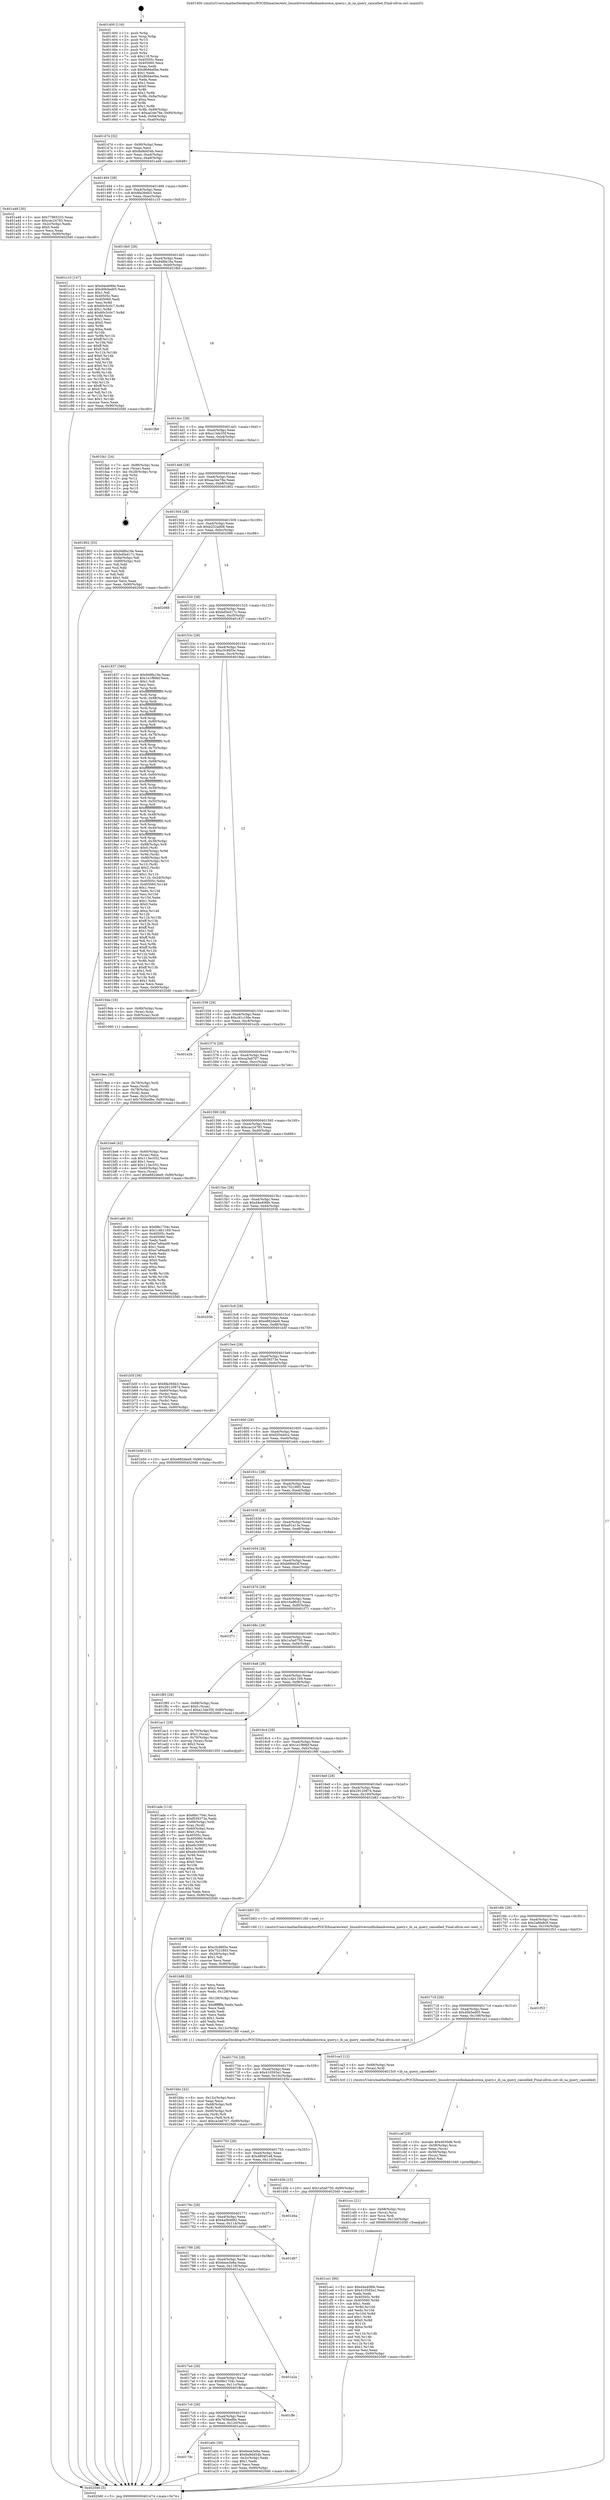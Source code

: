 digraph "0x401400" {
  label = "0x401400 (/mnt/c/Users/mathe/Desktop/tcc/POCII/binaries/extr_linuxdriversinfinibandcoresa_query.c_ib_sa_query_cancelled_Final-ollvm.out::main(0))"
  labelloc = "t"
  node[shape=record]

  Entry [label="",width=0.3,height=0.3,shape=circle,fillcolor=black,style=filled]
  "0x401474" [label="{
     0x401474 [32]\l
     | [instrs]\l
     &nbsp;&nbsp;0x401474 \<+6\>: mov -0x90(%rbp),%eax\l
     &nbsp;&nbsp;0x40147a \<+2\>: mov %eax,%ecx\l
     &nbsp;&nbsp;0x40147c \<+6\>: sub $0x8a9d454b,%ecx\l
     &nbsp;&nbsp;0x401482 \<+6\>: mov %eax,-0xa4(%rbp)\l
     &nbsp;&nbsp;0x401488 \<+6\>: mov %ecx,-0xa8(%rbp)\l
     &nbsp;&nbsp;0x40148e \<+6\>: je 0000000000401a48 \<main+0x648\>\l
  }"]
  "0x401a48" [label="{
     0x401a48 [30]\l
     | [instrs]\l
     &nbsp;&nbsp;0x401a48 \<+5\>: mov $0x77965333,%eax\l
     &nbsp;&nbsp;0x401a4d \<+5\>: mov $0xcac24783,%ecx\l
     &nbsp;&nbsp;0x401a52 \<+3\>: mov -0x2c(%rbp),%edx\l
     &nbsp;&nbsp;0x401a55 \<+3\>: cmp $0x0,%edx\l
     &nbsp;&nbsp;0x401a58 \<+3\>: cmove %ecx,%eax\l
     &nbsp;&nbsp;0x401a5b \<+6\>: mov %eax,-0x90(%rbp)\l
     &nbsp;&nbsp;0x401a61 \<+5\>: jmp 00000000004020d0 \<main+0xcd0\>\l
  }"]
  "0x401494" [label="{
     0x401494 [28]\l
     | [instrs]\l
     &nbsp;&nbsp;0x401494 \<+5\>: jmp 0000000000401499 \<main+0x99\>\l
     &nbsp;&nbsp;0x401499 \<+6\>: mov -0xa4(%rbp),%eax\l
     &nbsp;&nbsp;0x40149f \<+5\>: sub $0x8fa394b3,%eax\l
     &nbsp;&nbsp;0x4014a4 \<+6\>: mov %eax,-0xac(%rbp)\l
     &nbsp;&nbsp;0x4014aa \<+6\>: je 0000000000401c10 \<main+0x810\>\l
  }"]
  Exit [label="",width=0.3,height=0.3,shape=circle,fillcolor=black,style=filled,peripheries=2]
  "0x401c10" [label="{
     0x401c10 [147]\l
     | [instrs]\l
     &nbsp;&nbsp;0x401c10 \<+5\>: mov $0xd4e406fe,%eax\l
     &nbsp;&nbsp;0x401c15 \<+5\>: mov $0x40b5ed05,%ecx\l
     &nbsp;&nbsp;0x401c1a \<+2\>: mov $0x1,%dl\l
     &nbsp;&nbsp;0x401c1c \<+7\>: mov 0x40505c,%esi\l
     &nbsp;&nbsp;0x401c23 \<+7\>: mov 0x405060,%edi\l
     &nbsp;&nbsp;0x401c2a \<+3\>: mov %esi,%r8d\l
     &nbsp;&nbsp;0x401c2d \<+7\>: sub $0x60c5c0c7,%r8d\l
     &nbsp;&nbsp;0x401c34 \<+4\>: sub $0x1,%r8d\l
     &nbsp;&nbsp;0x401c38 \<+7\>: add $0x60c5c0c7,%r8d\l
     &nbsp;&nbsp;0x401c3f \<+4\>: imul %r8d,%esi\l
     &nbsp;&nbsp;0x401c43 \<+3\>: and $0x1,%esi\l
     &nbsp;&nbsp;0x401c46 \<+3\>: cmp $0x0,%esi\l
     &nbsp;&nbsp;0x401c49 \<+4\>: sete %r9b\l
     &nbsp;&nbsp;0x401c4d \<+3\>: cmp $0xa,%edi\l
     &nbsp;&nbsp;0x401c50 \<+4\>: setl %r10b\l
     &nbsp;&nbsp;0x401c54 \<+3\>: mov %r9b,%r11b\l
     &nbsp;&nbsp;0x401c57 \<+4\>: xor $0xff,%r11b\l
     &nbsp;&nbsp;0x401c5b \<+3\>: mov %r10b,%bl\l
     &nbsp;&nbsp;0x401c5e \<+3\>: xor $0xff,%bl\l
     &nbsp;&nbsp;0x401c61 \<+3\>: xor $0x0,%dl\l
     &nbsp;&nbsp;0x401c64 \<+3\>: mov %r11b,%r14b\l
     &nbsp;&nbsp;0x401c67 \<+4\>: and $0x0,%r14b\l
     &nbsp;&nbsp;0x401c6b \<+3\>: and %dl,%r9b\l
     &nbsp;&nbsp;0x401c6e \<+3\>: mov %bl,%r15b\l
     &nbsp;&nbsp;0x401c71 \<+4\>: and $0x0,%r15b\l
     &nbsp;&nbsp;0x401c75 \<+3\>: and %dl,%r10b\l
     &nbsp;&nbsp;0x401c78 \<+3\>: or %r9b,%r14b\l
     &nbsp;&nbsp;0x401c7b \<+3\>: or %r10b,%r15b\l
     &nbsp;&nbsp;0x401c7e \<+3\>: xor %r15b,%r14b\l
     &nbsp;&nbsp;0x401c81 \<+3\>: or %bl,%r11b\l
     &nbsp;&nbsp;0x401c84 \<+4\>: xor $0xff,%r11b\l
     &nbsp;&nbsp;0x401c88 \<+3\>: or $0x0,%dl\l
     &nbsp;&nbsp;0x401c8b \<+3\>: and %dl,%r11b\l
     &nbsp;&nbsp;0x401c8e \<+3\>: or %r11b,%r14b\l
     &nbsp;&nbsp;0x401c91 \<+4\>: test $0x1,%r14b\l
     &nbsp;&nbsp;0x401c95 \<+3\>: cmovne %ecx,%eax\l
     &nbsp;&nbsp;0x401c98 \<+6\>: mov %eax,-0x90(%rbp)\l
     &nbsp;&nbsp;0x401c9e \<+5\>: jmp 00000000004020d0 \<main+0xcd0\>\l
  }"]
  "0x4014b0" [label="{
     0x4014b0 [28]\l
     | [instrs]\l
     &nbsp;&nbsp;0x4014b0 \<+5\>: jmp 00000000004014b5 \<main+0xb5\>\l
     &nbsp;&nbsp;0x4014b5 \<+6\>: mov -0xa4(%rbp),%eax\l
     &nbsp;&nbsp;0x4014bb \<+5\>: sub $0x948fa19a,%eax\l
     &nbsp;&nbsp;0x4014c0 \<+6\>: mov %eax,-0xb0(%rbp)\l
     &nbsp;&nbsp;0x4014c6 \<+6\>: je 0000000000401fb9 \<main+0xbb9\>\l
  }"]
  "0x401ce1" [label="{
     0x401ce1 [90]\l
     | [instrs]\l
     &nbsp;&nbsp;0x401ce1 \<+5\>: mov $0xd4e406fe,%eax\l
     &nbsp;&nbsp;0x401ce6 \<+5\>: mov $0x410593a1,%esi\l
     &nbsp;&nbsp;0x401ceb \<+2\>: xor %edx,%edx\l
     &nbsp;&nbsp;0x401ced \<+8\>: mov 0x40505c,%r8d\l
     &nbsp;&nbsp;0x401cf5 \<+8\>: mov 0x405060,%r9d\l
     &nbsp;&nbsp;0x401cfd \<+3\>: sub $0x1,%edx\l
     &nbsp;&nbsp;0x401d00 \<+3\>: mov %r8d,%r10d\l
     &nbsp;&nbsp;0x401d03 \<+3\>: add %edx,%r10d\l
     &nbsp;&nbsp;0x401d06 \<+4\>: imul %r10d,%r8d\l
     &nbsp;&nbsp;0x401d0a \<+4\>: and $0x1,%r8d\l
     &nbsp;&nbsp;0x401d0e \<+4\>: cmp $0x0,%r8d\l
     &nbsp;&nbsp;0x401d12 \<+4\>: sete %r11b\l
     &nbsp;&nbsp;0x401d16 \<+4\>: cmp $0xa,%r9d\l
     &nbsp;&nbsp;0x401d1a \<+3\>: setl %bl\l
     &nbsp;&nbsp;0x401d1d \<+3\>: mov %r11b,%r14b\l
     &nbsp;&nbsp;0x401d20 \<+3\>: and %bl,%r14b\l
     &nbsp;&nbsp;0x401d23 \<+3\>: xor %bl,%r11b\l
     &nbsp;&nbsp;0x401d26 \<+3\>: or %r11b,%r14b\l
     &nbsp;&nbsp;0x401d29 \<+4\>: test $0x1,%r14b\l
     &nbsp;&nbsp;0x401d2d \<+3\>: cmovne %esi,%eax\l
     &nbsp;&nbsp;0x401d30 \<+6\>: mov %eax,-0x90(%rbp)\l
     &nbsp;&nbsp;0x401d36 \<+5\>: jmp 00000000004020d0 \<main+0xcd0\>\l
  }"]
  "0x401fb9" [label="{
     0x401fb9\l
  }", style=dashed]
  "0x4014cc" [label="{
     0x4014cc [28]\l
     | [instrs]\l
     &nbsp;&nbsp;0x4014cc \<+5\>: jmp 00000000004014d1 \<main+0xd1\>\l
     &nbsp;&nbsp;0x4014d1 \<+6\>: mov -0xa4(%rbp),%eax\l
     &nbsp;&nbsp;0x4014d7 \<+5\>: sub $0xa13de35f,%eax\l
     &nbsp;&nbsp;0x4014dc \<+6\>: mov %eax,-0xb4(%rbp)\l
     &nbsp;&nbsp;0x4014e2 \<+6\>: je 0000000000401fa1 \<main+0xba1\>\l
  }"]
  "0x401ccc" [label="{
     0x401ccc [21]\l
     | [instrs]\l
     &nbsp;&nbsp;0x401ccc \<+4\>: mov -0x68(%rbp),%rcx\l
     &nbsp;&nbsp;0x401cd0 \<+3\>: mov (%rcx),%rcx\l
     &nbsp;&nbsp;0x401cd3 \<+3\>: mov %rcx,%rdi\l
     &nbsp;&nbsp;0x401cd6 \<+6\>: mov %eax,-0x130(%rbp)\l
     &nbsp;&nbsp;0x401cdc \<+5\>: call 0000000000401030 \<free@plt\>\l
     | [calls]\l
     &nbsp;&nbsp;0x401030 \{1\} (unknown)\l
  }"]
  "0x401fa1" [label="{
     0x401fa1 [24]\l
     | [instrs]\l
     &nbsp;&nbsp;0x401fa1 \<+7\>: mov -0x88(%rbp),%rax\l
     &nbsp;&nbsp;0x401fa8 \<+2\>: mov (%rax),%eax\l
     &nbsp;&nbsp;0x401faa \<+4\>: lea -0x28(%rbp),%rsp\l
     &nbsp;&nbsp;0x401fae \<+1\>: pop %rbx\l
     &nbsp;&nbsp;0x401faf \<+2\>: pop %r12\l
     &nbsp;&nbsp;0x401fb1 \<+2\>: pop %r13\l
     &nbsp;&nbsp;0x401fb3 \<+2\>: pop %r14\l
     &nbsp;&nbsp;0x401fb5 \<+2\>: pop %r15\l
     &nbsp;&nbsp;0x401fb7 \<+1\>: pop %rbp\l
     &nbsp;&nbsp;0x401fb8 \<+1\>: ret\l
  }"]
  "0x4014e8" [label="{
     0x4014e8 [28]\l
     | [instrs]\l
     &nbsp;&nbsp;0x4014e8 \<+5\>: jmp 00000000004014ed \<main+0xed\>\l
     &nbsp;&nbsp;0x4014ed \<+6\>: mov -0xa4(%rbp),%eax\l
     &nbsp;&nbsp;0x4014f3 \<+5\>: sub $0xaa34e78e,%eax\l
     &nbsp;&nbsp;0x4014f8 \<+6\>: mov %eax,-0xb8(%rbp)\l
     &nbsp;&nbsp;0x4014fe \<+6\>: je 0000000000401802 \<main+0x402\>\l
  }"]
  "0x401caf" [label="{
     0x401caf [29]\l
     | [instrs]\l
     &nbsp;&nbsp;0x401caf \<+10\>: movabs $0x4030d6,%rdi\l
     &nbsp;&nbsp;0x401cb9 \<+4\>: mov -0x58(%rbp),%rcx\l
     &nbsp;&nbsp;0x401cbd \<+2\>: mov %eax,(%rcx)\l
     &nbsp;&nbsp;0x401cbf \<+4\>: mov -0x58(%rbp),%rcx\l
     &nbsp;&nbsp;0x401cc3 \<+2\>: mov (%rcx),%esi\l
     &nbsp;&nbsp;0x401cc5 \<+2\>: mov $0x0,%al\l
     &nbsp;&nbsp;0x401cc7 \<+5\>: call 0000000000401040 \<printf@plt\>\l
     | [calls]\l
     &nbsp;&nbsp;0x401040 \{1\} (unknown)\l
  }"]
  "0x401802" [label="{
     0x401802 [53]\l
     | [instrs]\l
     &nbsp;&nbsp;0x401802 \<+5\>: mov $0x948fa19a,%eax\l
     &nbsp;&nbsp;0x401807 \<+5\>: mov $0xbd5e417c,%ecx\l
     &nbsp;&nbsp;0x40180c \<+6\>: mov -0x8a(%rbp),%dl\l
     &nbsp;&nbsp;0x401812 \<+7\>: mov -0x89(%rbp),%sil\l
     &nbsp;&nbsp;0x401819 \<+3\>: mov %dl,%dil\l
     &nbsp;&nbsp;0x40181c \<+3\>: and %sil,%dil\l
     &nbsp;&nbsp;0x40181f \<+3\>: xor %sil,%dl\l
     &nbsp;&nbsp;0x401822 \<+3\>: or %dl,%dil\l
     &nbsp;&nbsp;0x401825 \<+4\>: test $0x1,%dil\l
     &nbsp;&nbsp;0x401829 \<+3\>: cmovne %ecx,%eax\l
     &nbsp;&nbsp;0x40182c \<+6\>: mov %eax,-0x90(%rbp)\l
     &nbsp;&nbsp;0x401832 \<+5\>: jmp 00000000004020d0 \<main+0xcd0\>\l
  }"]
  "0x401504" [label="{
     0x401504 [28]\l
     | [instrs]\l
     &nbsp;&nbsp;0x401504 \<+5\>: jmp 0000000000401509 \<main+0x109\>\l
     &nbsp;&nbsp;0x401509 \<+6\>: mov -0xa4(%rbp),%eax\l
     &nbsp;&nbsp;0x40150f \<+5\>: sub $0xb252ad08,%eax\l
     &nbsp;&nbsp;0x401514 \<+6\>: mov %eax,-0xbc(%rbp)\l
     &nbsp;&nbsp;0x40151a \<+6\>: je 0000000000402088 \<main+0xc88\>\l
  }"]
  "0x4020d0" [label="{
     0x4020d0 [5]\l
     | [instrs]\l
     &nbsp;&nbsp;0x4020d0 \<+5\>: jmp 0000000000401474 \<main+0x74\>\l
  }"]
  "0x401400" [label="{
     0x401400 [116]\l
     | [instrs]\l
     &nbsp;&nbsp;0x401400 \<+1\>: push %rbp\l
     &nbsp;&nbsp;0x401401 \<+3\>: mov %rsp,%rbp\l
     &nbsp;&nbsp;0x401404 \<+2\>: push %r15\l
     &nbsp;&nbsp;0x401406 \<+2\>: push %r14\l
     &nbsp;&nbsp;0x401408 \<+2\>: push %r13\l
     &nbsp;&nbsp;0x40140a \<+2\>: push %r12\l
     &nbsp;&nbsp;0x40140c \<+1\>: push %rbx\l
     &nbsp;&nbsp;0x40140d \<+7\>: sub $0x118,%rsp\l
     &nbsp;&nbsp;0x401414 \<+7\>: mov 0x40505c,%eax\l
     &nbsp;&nbsp;0x40141b \<+7\>: mov 0x405060,%ecx\l
     &nbsp;&nbsp;0x401422 \<+2\>: mov %eax,%edx\l
     &nbsp;&nbsp;0x401424 \<+6\>: sub $0x86d4e0be,%edx\l
     &nbsp;&nbsp;0x40142a \<+3\>: sub $0x1,%edx\l
     &nbsp;&nbsp;0x40142d \<+6\>: add $0x86d4e0be,%edx\l
     &nbsp;&nbsp;0x401433 \<+3\>: imul %edx,%eax\l
     &nbsp;&nbsp;0x401436 \<+3\>: and $0x1,%eax\l
     &nbsp;&nbsp;0x401439 \<+3\>: cmp $0x0,%eax\l
     &nbsp;&nbsp;0x40143c \<+4\>: sete %r8b\l
     &nbsp;&nbsp;0x401440 \<+4\>: and $0x1,%r8b\l
     &nbsp;&nbsp;0x401444 \<+7\>: mov %r8b,-0x8a(%rbp)\l
     &nbsp;&nbsp;0x40144b \<+3\>: cmp $0xa,%ecx\l
     &nbsp;&nbsp;0x40144e \<+4\>: setl %r8b\l
     &nbsp;&nbsp;0x401452 \<+4\>: and $0x1,%r8b\l
     &nbsp;&nbsp;0x401456 \<+7\>: mov %r8b,-0x89(%rbp)\l
     &nbsp;&nbsp;0x40145d \<+10\>: movl $0xaa34e78e,-0x90(%rbp)\l
     &nbsp;&nbsp;0x401467 \<+6\>: mov %edi,-0x94(%rbp)\l
     &nbsp;&nbsp;0x40146d \<+7\>: mov %rsi,-0xa0(%rbp)\l
  }"]
  "0x401bbc" [label="{
     0x401bbc [42]\l
     | [instrs]\l
     &nbsp;&nbsp;0x401bbc \<+6\>: mov -0x12c(%rbp),%ecx\l
     &nbsp;&nbsp;0x401bc2 \<+3\>: imul %eax,%ecx\l
     &nbsp;&nbsp;0x401bc5 \<+4\>: mov -0x68(%rbp),%r8\l
     &nbsp;&nbsp;0x401bc9 \<+3\>: mov (%r8),%r8\l
     &nbsp;&nbsp;0x401bcc \<+4\>: mov -0x60(%rbp),%r9\l
     &nbsp;&nbsp;0x401bd0 \<+3\>: movslq (%r9),%r9\l
     &nbsp;&nbsp;0x401bd3 \<+4\>: mov %ecx,(%r8,%r9,4)\l
     &nbsp;&nbsp;0x401bd7 \<+10\>: movl $0xca3a8707,-0x90(%rbp)\l
     &nbsp;&nbsp;0x401be1 \<+5\>: jmp 00000000004020d0 \<main+0xcd0\>\l
  }"]
  "0x402088" [label="{
     0x402088\l
  }", style=dashed]
  "0x401520" [label="{
     0x401520 [28]\l
     | [instrs]\l
     &nbsp;&nbsp;0x401520 \<+5\>: jmp 0000000000401525 \<main+0x125\>\l
     &nbsp;&nbsp;0x401525 \<+6\>: mov -0xa4(%rbp),%eax\l
     &nbsp;&nbsp;0x40152b \<+5\>: sub $0xbd5e417c,%eax\l
     &nbsp;&nbsp;0x401530 \<+6\>: mov %eax,-0xc0(%rbp)\l
     &nbsp;&nbsp;0x401536 \<+6\>: je 0000000000401837 \<main+0x437\>\l
  }"]
  "0x401b88" [label="{
     0x401b88 [52]\l
     | [instrs]\l
     &nbsp;&nbsp;0x401b88 \<+2\>: xor %ecx,%ecx\l
     &nbsp;&nbsp;0x401b8a \<+5\>: mov $0x2,%edx\l
     &nbsp;&nbsp;0x401b8f \<+6\>: mov %edx,-0x128(%rbp)\l
     &nbsp;&nbsp;0x401b95 \<+1\>: cltd\l
     &nbsp;&nbsp;0x401b96 \<+6\>: mov -0x128(%rbp),%esi\l
     &nbsp;&nbsp;0x401b9c \<+2\>: idiv %esi\l
     &nbsp;&nbsp;0x401b9e \<+6\>: imul $0xfffffffe,%edx,%edx\l
     &nbsp;&nbsp;0x401ba4 \<+2\>: mov %ecx,%edi\l
     &nbsp;&nbsp;0x401ba6 \<+2\>: sub %edx,%edi\l
     &nbsp;&nbsp;0x401ba8 \<+2\>: mov %ecx,%edx\l
     &nbsp;&nbsp;0x401baa \<+3\>: sub $0x1,%edx\l
     &nbsp;&nbsp;0x401bad \<+2\>: add %edx,%edi\l
     &nbsp;&nbsp;0x401baf \<+2\>: sub %edi,%ecx\l
     &nbsp;&nbsp;0x401bb1 \<+6\>: mov %ecx,-0x12c(%rbp)\l
     &nbsp;&nbsp;0x401bb7 \<+5\>: call 0000000000401160 \<next_i\>\l
     | [calls]\l
     &nbsp;&nbsp;0x401160 \{1\} (/mnt/c/Users/mathe/Desktop/tcc/POCII/binaries/extr_linuxdriversinfinibandcoresa_query.c_ib_sa_query_cancelled_Final-ollvm.out::next_i)\l
  }"]
  "0x401837" [label="{
     0x401837 [360]\l
     | [instrs]\l
     &nbsp;&nbsp;0x401837 \<+5\>: mov $0x948fa19a,%eax\l
     &nbsp;&nbsp;0x40183c \<+5\>: mov $0x1e1f89bf,%ecx\l
     &nbsp;&nbsp;0x401841 \<+2\>: mov $0x1,%dl\l
     &nbsp;&nbsp;0x401843 \<+2\>: xor %esi,%esi\l
     &nbsp;&nbsp;0x401845 \<+3\>: mov %rsp,%rdi\l
     &nbsp;&nbsp;0x401848 \<+4\>: add $0xfffffffffffffff0,%rdi\l
     &nbsp;&nbsp;0x40184c \<+3\>: mov %rdi,%rsp\l
     &nbsp;&nbsp;0x40184f \<+7\>: mov %rdi,-0x88(%rbp)\l
     &nbsp;&nbsp;0x401856 \<+3\>: mov %rsp,%rdi\l
     &nbsp;&nbsp;0x401859 \<+4\>: add $0xfffffffffffffff0,%rdi\l
     &nbsp;&nbsp;0x40185d \<+3\>: mov %rdi,%rsp\l
     &nbsp;&nbsp;0x401860 \<+3\>: mov %rsp,%r8\l
     &nbsp;&nbsp;0x401863 \<+4\>: add $0xfffffffffffffff0,%r8\l
     &nbsp;&nbsp;0x401867 \<+3\>: mov %r8,%rsp\l
     &nbsp;&nbsp;0x40186a \<+4\>: mov %r8,-0x80(%rbp)\l
     &nbsp;&nbsp;0x40186e \<+3\>: mov %rsp,%r8\l
     &nbsp;&nbsp;0x401871 \<+4\>: add $0xfffffffffffffff0,%r8\l
     &nbsp;&nbsp;0x401875 \<+3\>: mov %r8,%rsp\l
     &nbsp;&nbsp;0x401878 \<+4\>: mov %r8,-0x78(%rbp)\l
     &nbsp;&nbsp;0x40187c \<+3\>: mov %rsp,%r8\l
     &nbsp;&nbsp;0x40187f \<+4\>: add $0xfffffffffffffff0,%r8\l
     &nbsp;&nbsp;0x401883 \<+3\>: mov %r8,%rsp\l
     &nbsp;&nbsp;0x401886 \<+4\>: mov %r8,-0x70(%rbp)\l
     &nbsp;&nbsp;0x40188a \<+3\>: mov %rsp,%r8\l
     &nbsp;&nbsp;0x40188d \<+4\>: add $0xfffffffffffffff0,%r8\l
     &nbsp;&nbsp;0x401891 \<+3\>: mov %r8,%rsp\l
     &nbsp;&nbsp;0x401894 \<+4\>: mov %r8,-0x68(%rbp)\l
     &nbsp;&nbsp;0x401898 \<+3\>: mov %rsp,%r8\l
     &nbsp;&nbsp;0x40189b \<+4\>: add $0xfffffffffffffff0,%r8\l
     &nbsp;&nbsp;0x40189f \<+3\>: mov %r8,%rsp\l
     &nbsp;&nbsp;0x4018a2 \<+4\>: mov %r8,-0x60(%rbp)\l
     &nbsp;&nbsp;0x4018a6 \<+3\>: mov %rsp,%r8\l
     &nbsp;&nbsp;0x4018a9 \<+4\>: add $0xfffffffffffffff0,%r8\l
     &nbsp;&nbsp;0x4018ad \<+3\>: mov %r8,%rsp\l
     &nbsp;&nbsp;0x4018b0 \<+4\>: mov %r8,-0x58(%rbp)\l
     &nbsp;&nbsp;0x4018b4 \<+3\>: mov %rsp,%r8\l
     &nbsp;&nbsp;0x4018b7 \<+4\>: add $0xfffffffffffffff0,%r8\l
     &nbsp;&nbsp;0x4018bb \<+3\>: mov %r8,%rsp\l
     &nbsp;&nbsp;0x4018be \<+4\>: mov %r8,-0x50(%rbp)\l
     &nbsp;&nbsp;0x4018c2 \<+3\>: mov %rsp,%r8\l
     &nbsp;&nbsp;0x4018c5 \<+4\>: add $0xfffffffffffffff0,%r8\l
     &nbsp;&nbsp;0x4018c9 \<+3\>: mov %r8,%rsp\l
     &nbsp;&nbsp;0x4018cc \<+4\>: mov %r8,-0x48(%rbp)\l
     &nbsp;&nbsp;0x4018d0 \<+3\>: mov %rsp,%r8\l
     &nbsp;&nbsp;0x4018d3 \<+4\>: add $0xfffffffffffffff0,%r8\l
     &nbsp;&nbsp;0x4018d7 \<+3\>: mov %r8,%rsp\l
     &nbsp;&nbsp;0x4018da \<+4\>: mov %r8,-0x40(%rbp)\l
     &nbsp;&nbsp;0x4018de \<+3\>: mov %rsp,%r8\l
     &nbsp;&nbsp;0x4018e1 \<+4\>: add $0xfffffffffffffff0,%r8\l
     &nbsp;&nbsp;0x4018e5 \<+3\>: mov %r8,%rsp\l
     &nbsp;&nbsp;0x4018e8 \<+4\>: mov %r8,-0x38(%rbp)\l
     &nbsp;&nbsp;0x4018ec \<+7\>: mov -0x88(%rbp),%r8\l
     &nbsp;&nbsp;0x4018f3 \<+7\>: movl $0x0,(%r8)\l
     &nbsp;&nbsp;0x4018fa \<+7\>: mov -0x94(%rbp),%r9d\l
     &nbsp;&nbsp;0x401901 \<+3\>: mov %r9d,(%rdi)\l
     &nbsp;&nbsp;0x401904 \<+4\>: mov -0x80(%rbp),%r8\l
     &nbsp;&nbsp;0x401908 \<+7\>: mov -0xa0(%rbp),%r10\l
     &nbsp;&nbsp;0x40190f \<+3\>: mov %r10,(%r8)\l
     &nbsp;&nbsp;0x401912 \<+3\>: cmpl $0x2,(%rdi)\l
     &nbsp;&nbsp;0x401915 \<+4\>: setne %r11b\l
     &nbsp;&nbsp;0x401919 \<+4\>: and $0x1,%r11b\l
     &nbsp;&nbsp;0x40191d \<+4\>: mov %r11b,-0x2d(%rbp)\l
     &nbsp;&nbsp;0x401921 \<+7\>: mov 0x40505c,%ebx\l
     &nbsp;&nbsp;0x401928 \<+8\>: mov 0x405060,%r14d\l
     &nbsp;&nbsp;0x401930 \<+3\>: sub $0x1,%esi\l
     &nbsp;&nbsp;0x401933 \<+3\>: mov %ebx,%r15d\l
     &nbsp;&nbsp;0x401936 \<+3\>: add %esi,%r15d\l
     &nbsp;&nbsp;0x401939 \<+4\>: imul %r15d,%ebx\l
     &nbsp;&nbsp;0x40193d \<+3\>: and $0x1,%ebx\l
     &nbsp;&nbsp;0x401940 \<+3\>: cmp $0x0,%ebx\l
     &nbsp;&nbsp;0x401943 \<+4\>: sete %r11b\l
     &nbsp;&nbsp;0x401947 \<+4\>: cmp $0xa,%r14d\l
     &nbsp;&nbsp;0x40194b \<+4\>: setl %r12b\l
     &nbsp;&nbsp;0x40194f \<+3\>: mov %r11b,%r13b\l
     &nbsp;&nbsp;0x401952 \<+4\>: xor $0xff,%r13b\l
     &nbsp;&nbsp;0x401956 \<+3\>: mov %r12b,%sil\l
     &nbsp;&nbsp;0x401959 \<+4\>: xor $0xff,%sil\l
     &nbsp;&nbsp;0x40195d \<+3\>: xor $0x1,%dl\l
     &nbsp;&nbsp;0x401960 \<+3\>: mov %r13b,%dil\l
     &nbsp;&nbsp;0x401963 \<+4\>: and $0xff,%dil\l
     &nbsp;&nbsp;0x401967 \<+3\>: and %dl,%r11b\l
     &nbsp;&nbsp;0x40196a \<+3\>: mov %sil,%r8b\l
     &nbsp;&nbsp;0x40196d \<+4\>: and $0xff,%r8b\l
     &nbsp;&nbsp;0x401971 \<+3\>: and %dl,%r12b\l
     &nbsp;&nbsp;0x401974 \<+3\>: or %r11b,%dil\l
     &nbsp;&nbsp;0x401977 \<+3\>: or %r12b,%r8b\l
     &nbsp;&nbsp;0x40197a \<+3\>: xor %r8b,%dil\l
     &nbsp;&nbsp;0x40197d \<+3\>: or %sil,%r13b\l
     &nbsp;&nbsp;0x401980 \<+4\>: xor $0xff,%r13b\l
     &nbsp;&nbsp;0x401984 \<+3\>: or $0x1,%dl\l
     &nbsp;&nbsp;0x401987 \<+3\>: and %dl,%r13b\l
     &nbsp;&nbsp;0x40198a \<+3\>: or %r13b,%dil\l
     &nbsp;&nbsp;0x40198d \<+4\>: test $0x1,%dil\l
     &nbsp;&nbsp;0x401991 \<+3\>: cmovne %ecx,%eax\l
     &nbsp;&nbsp;0x401994 \<+6\>: mov %eax,-0x90(%rbp)\l
     &nbsp;&nbsp;0x40199a \<+5\>: jmp 00000000004020d0 \<main+0xcd0\>\l
  }"]
  "0x40153c" [label="{
     0x40153c [28]\l
     | [instrs]\l
     &nbsp;&nbsp;0x40153c \<+5\>: jmp 0000000000401541 \<main+0x141\>\l
     &nbsp;&nbsp;0x401541 \<+6\>: mov -0xa4(%rbp),%eax\l
     &nbsp;&nbsp;0x401547 \<+5\>: sub $0xc5c86f3e,%eax\l
     &nbsp;&nbsp;0x40154c \<+6\>: mov %eax,-0xc4(%rbp)\l
     &nbsp;&nbsp;0x401552 \<+6\>: je 00000000004019de \<main+0x5de\>\l
  }"]
  "0x401ade" [label="{
     0x401ade [114]\l
     | [instrs]\l
     &nbsp;&nbsp;0x401ade \<+5\>: mov $0x6fe1704c,%ecx\l
     &nbsp;&nbsp;0x401ae3 \<+5\>: mov $0xf039373e,%edx\l
     &nbsp;&nbsp;0x401ae8 \<+4\>: mov -0x68(%rbp),%rdi\l
     &nbsp;&nbsp;0x401aec \<+3\>: mov %rax,(%rdi)\l
     &nbsp;&nbsp;0x401aef \<+4\>: mov -0x60(%rbp),%rax\l
     &nbsp;&nbsp;0x401af3 \<+6\>: movl $0x0,(%rax)\l
     &nbsp;&nbsp;0x401af9 \<+7\>: mov 0x40505c,%esi\l
     &nbsp;&nbsp;0x401b00 \<+8\>: mov 0x405060,%r8d\l
     &nbsp;&nbsp;0x401b08 \<+3\>: mov %esi,%r9d\l
     &nbsp;&nbsp;0x401b0b \<+7\>: sub $0xe6c30083,%r9d\l
     &nbsp;&nbsp;0x401b12 \<+4\>: sub $0x1,%r9d\l
     &nbsp;&nbsp;0x401b16 \<+7\>: add $0xe6c30083,%r9d\l
     &nbsp;&nbsp;0x401b1d \<+4\>: imul %r9d,%esi\l
     &nbsp;&nbsp;0x401b21 \<+3\>: and $0x1,%esi\l
     &nbsp;&nbsp;0x401b24 \<+3\>: cmp $0x0,%esi\l
     &nbsp;&nbsp;0x401b27 \<+4\>: sete %r10b\l
     &nbsp;&nbsp;0x401b2b \<+4\>: cmp $0xa,%r8d\l
     &nbsp;&nbsp;0x401b2f \<+4\>: setl %r11b\l
     &nbsp;&nbsp;0x401b33 \<+3\>: mov %r10b,%bl\l
     &nbsp;&nbsp;0x401b36 \<+3\>: and %r11b,%bl\l
     &nbsp;&nbsp;0x401b39 \<+3\>: xor %r11b,%r10b\l
     &nbsp;&nbsp;0x401b3c \<+3\>: or %r10b,%bl\l
     &nbsp;&nbsp;0x401b3f \<+3\>: test $0x1,%bl\l
     &nbsp;&nbsp;0x401b42 \<+3\>: cmovne %edx,%ecx\l
     &nbsp;&nbsp;0x401b45 \<+6\>: mov %ecx,-0x90(%rbp)\l
     &nbsp;&nbsp;0x401b4b \<+5\>: jmp 00000000004020d0 \<main+0xcd0\>\l
  }"]
  "0x4017dc" [label="{
     0x4017dc\l
  }", style=dashed]
  "0x4019de" [label="{
     0x4019de [16]\l
     | [instrs]\l
     &nbsp;&nbsp;0x4019de \<+4\>: mov -0x80(%rbp),%rax\l
     &nbsp;&nbsp;0x4019e2 \<+3\>: mov (%rax),%rax\l
     &nbsp;&nbsp;0x4019e5 \<+4\>: mov 0x8(%rax),%rdi\l
     &nbsp;&nbsp;0x4019e9 \<+5\>: call 0000000000401060 \<atoi@plt\>\l
     | [calls]\l
     &nbsp;&nbsp;0x401060 \{1\} (unknown)\l
  }"]
  "0x401558" [label="{
     0x401558 [28]\l
     | [instrs]\l
     &nbsp;&nbsp;0x401558 \<+5\>: jmp 000000000040155d \<main+0x15d\>\l
     &nbsp;&nbsp;0x40155d \<+6\>: mov -0xa4(%rbp),%eax\l
     &nbsp;&nbsp;0x401563 \<+5\>: sub $0xc91c1fde,%eax\l
     &nbsp;&nbsp;0x401568 \<+6\>: mov %eax,-0xc8(%rbp)\l
     &nbsp;&nbsp;0x40156e \<+6\>: je 0000000000401e2b \<main+0xa2b\>\l
  }"]
  "0x401a0c" [label="{
     0x401a0c [30]\l
     | [instrs]\l
     &nbsp;&nbsp;0x401a0c \<+5\>: mov $0x6eee3e6a,%eax\l
     &nbsp;&nbsp;0x401a11 \<+5\>: mov $0x8a9d454b,%ecx\l
     &nbsp;&nbsp;0x401a16 \<+3\>: mov -0x2c(%rbp),%edx\l
     &nbsp;&nbsp;0x401a19 \<+3\>: cmp $0x1,%edx\l
     &nbsp;&nbsp;0x401a1c \<+3\>: cmovl %ecx,%eax\l
     &nbsp;&nbsp;0x401a1f \<+6\>: mov %eax,-0x90(%rbp)\l
     &nbsp;&nbsp;0x401a25 \<+5\>: jmp 00000000004020d0 \<main+0xcd0\>\l
  }"]
  "0x401e2b" [label="{
     0x401e2b\l
  }", style=dashed]
  "0x401574" [label="{
     0x401574 [28]\l
     | [instrs]\l
     &nbsp;&nbsp;0x401574 \<+5\>: jmp 0000000000401579 \<main+0x179\>\l
     &nbsp;&nbsp;0x401579 \<+6\>: mov -0xa4(%rbp),%eax\l
     &nbsp;&nbsp;0x40157f \<+5\>: sub $0xca3a8707,%eax\l
     &nbsp;&nbsp;0x401584 \<+6\>: mov %eax,-0xcc(%rbp)\l
     &nbsp;&nbsp;0x40158a \<+6\>: je 0000000000401be6 \<main+0x7e6\>\l
  }"]
  "0x4017c0" [label="{
     0x4017c0 [28]\l
     | [instrs]\l
     &nbsp;&nbsp;0x4017c0 \<+5\>: jmp 00000000004017c5 \<main+0x3c5\>\l
     &nbsp;&nbsp;0x4017c5 \<+6\>: mov -0xa4(%rbp),%eax\l
     &nbsp;&nbsp;0x4017cb \<+5\>: sub $0x7636ed6e,%eax\l
     &nbsp;&nbsp;0x4017d0 \<+6\>: mov %eax,-0x120(%rbp)\l
     &nbsp;&nbsp;0x4017d6 \<+6\>: je 0000000000401a0c \<main+0x60c\>\l
  }"]
  "0x401be6" [label="{
     0x401be6 [42]\l
     | [instrs]\l
     &nbsp;&nbsp;0x401be6 \<+4\>: mov -0x60(%rbp),%rax\l
     &nbsp;&nbsp;0x401bea \<+2\>: mov (%rax),%ecx\l
     &nbsp;&nbsp;0x401bec \<+6\>: sub $0x113ec552,%ecx\l
     &nbsp;&nbsp;0x401bf2 \<+3\>: add $0x1,%ecx\l
     &nbsp;&nbsp;0x401bf5 \<+6\>: add $0x113ec552,%ecx\l
     &nbsp;&nbsp;0x401bfb \<+4\>: mov -0x60(%rbp),%rax\l
     &nbsp;&nbsp;0x401bff \<+2\>: mov %ecx,(%rax)\l
     &nbsp;&nbsp;0x401c01 \<+10\>: movl $0xe882dee9,-0x90(%rbp)\l
     &nbsp;&nbsp;0x401c0b \<+5\>: jmp 00000000004020d0 \<main+0xcd0\>\l
  }"]
  "0x401590" [label="{
     0x401590 [28]\l
     | [instrs]\l
     &nbsp;&nbsp;0x401590 \<+5\>: jmp 0000000000401595 \<main+0x195\>\l
     &nbsp;&nbsp;0x401595 \<+6\>: mov -0xa4(%rbp),%eax\l
     &nbsp;&nbsp;0x40159b \<+5\>: sub $0xcac24783,%eax\l
     &nbsp;&nbsp;0x4015a0 \<+6\>: mov %eax,-0xd0(%rbp)\l
     &nbsp;&nbsp;0x4015a6 \<+6\>: je 0000000000401a66 \<main+0x666\>\l
  }"]
  "0x401ffe" [label="{
     0x401ffe\l
  }", style=dashed]
  "0x401a66" [label="{
     0x401a66 [91]\l
     | [instrs]\l
     &nbsp;&nbsp;0x401a66 \<+5\>: mov $0x6fe1704c,%eax\l
     &nbsp;&nbsp;0x401a6b \<+5\>: mov $0x1c4b1169,%ecx\l
     &nbsp;&nbsp;0x401a70 \<+7\>: mov 0x40505c,%edx\l
     &nbsp;&nbsp;0x401a77 \<+7\>: mov 0x405060,%esi\l
     &nbsp;&nbsp;0x401a7e \<+2\>: mov %edx,%edi\l
     &nbsp;&nbsp;0x401a80 \<+6\>: add $0xe7a84ad9,%edi\l
     &nbsp;&nbsp;0x401a86 \<+3\>: sub $0x1,%edi\l
     &nbsp;&nbsp;0x401a89 \<+6\>: sub $0xe7a84ad9,%edi\l
     &nbsp;&nbsp;0x401a8f \<+3\>: imul %edi,%edx\l
     &nbsp;&nbsp;0x401a92 \<+3\>: and $0x1,%edx\l
     &nbsp;&nbsp;0x401a95 \<+3\>: cmp $0x0,%edx\l
     &nbsp;&nbsp;0x401a98 \<+4\>: sete %r8b\l
     &nbsp;&nbsp;0x401a9c \<+3\>: cmp $0xa,%esi\l
     &nbsp;&nbsp;0x401a9f \<+4\>: setl %r9b\l
     &nbsp;&nbsp;0x401aa3 \<+3\>: mov %r8b,%r10b\l
     &nbsp;&nbsp;0x401aa6 \<+3\>: and %r9b,%r10b\l
     &nbsp;&nbsp;0x401aa9 \<+3\>: xor %r9b,%r8b\l
     &nbsp;&nbsp;0x401aac \<+3\>: or %r8b,%r10b\l
     &nbsp;&nbsp;0x401aaf \<+4\>: test $0x1,%r10b\l
     &nbsp;&nbsp;0x401ab3 \<+3\>: cmovne %ecx,%eax\l
     &nbsp;&nbsp;0x401ab6 \<+6\>: mov %eax,-0x90(%rbp)\l
     &nbsp;&nbsp;0x401abc \<+5\>: jmp 00000000004020d0 \<main+0xcd0\>\l
  }"]
  "0x4015ac" [label="{
     0x4015ac [28]\l
     | [instrs]\l
     &nbsp;&nbsp;0x4015ac \<+5\>: jmp 00000000004015b1 \<main+0x1b1\>\l
     &nbsp;&nbsp;0x4015b1 \<+6\>: mov -0xa4(%rbp),%eax\l
     &nbsp;&nbsp;0x4015b7 \<+5\>: sub $0xd4e406fe,%eax\l
     &nbsp;&nbsp;0x4015bc \<+6\>: mov %eax,-0xd4(%rbp)\l
     &nbsp;&nbsp;0x4015c2 \<+6\>: je 000000000040203b \<main+0xc3b\>\l
  }"]
  "0x4017a4" [label="{
     0x4017a4 [28]\l
     | [instrs]\l
     &nbsp;&nbsp;0x4017a4 \<+5\>: jmp 00000000004017a9 \<main+0x3a9\>\l
     &nbsp;&nbsp;0x4017a9 \<+6\>: mov -0xa4(%rbp),%eax\l
     &nbsp;&nbsp;0x4017af \<+5\>: sub $0x6fe1704c,%eax\l
     &nbsp;&nbsp;0x4017b4 \<+6\>: mov %eax,-0x11c(%rbp)\l
     &nbsp;&nbsp;0x4017ba \<+6\>: je 0000000000401ffe \<main+0xbfe\>\l
  }"]
  "0x40203b" [label="{
     0x40203b\l
  }", style=dashed]
  "0x4015c8" [label="{
     0x4015c8 [28]\l
     | [instrs]\l
     &nbsp;&nbsp;0x4015c8 \<+5\>: jmp 00000000004015cd \<main+0x1cd\>\l
     &nbsp;&nbsp;0x4015cd \<+6\>: mov -0xa4(%rbp),%eax\l
     &nbsp;&nbsp;0x4015d3 \<+5\>: sub $0xe882dee9,%eax\l
     &nbsp;&nbsp;0x4015d8 \<+6\>: mov %eax,-0xd8(%rbp)\l
     &nbsp;&nbsp;0x4015de \<+6\>: je 0000000000401b5f \<main+0x75f\>\l
  }"]
  "0x401a2a" [label="{
     0x401a2a\l
  }", style=dashed]
  "0x401b5f" [label="{
     0x401b5f [36]\l
     | [instrs]\l
     &nbsp;&nbsp;0x401b5f \<+5\>: mov $0x8fa394b3,%eax\l
     &nbsp;&nbsp;0x401b64 \<+5\>: mov $0x29120874,%ecx\l
     &nbsp;&nbsp;0x401b69 \<+4\>: mov -0x60(%rbp),%rdx\l
     &nbsp;&nbsp;0x401b6d \<+2\>: mov (%rdx),%esi\l
     &nbsp;&nbsp;0x401b6f \<+4\>: mov -0x70(%rbp),%rdx\l
     &nbsp;&nbsp;0x401b73 \<+2\>: cmp (%rdx),%esi\l
     &nbsp;&nbsp;0x401b75 \<+3\>: cmovl %ecx,%eax\l
     &nbsp;&nbsp;0x401b78 \<+6\>: mov %eax,-0x90(%rbp)\l
     &nbsp;&nbsp;0x401b7e \<+5\>: jmp 00000000004020d0 \<main+0xcd0\>\l
  }"]
  "0x4015e4" [label="{
     0x4015e4 [28]\l
     | [instrs]\l
     &nbsp;&nbsp;0x4015e4 \<+5\>: jmp 00000000004015e9 \<main+0x1e9\>\l
     &nbsp;&nbsp;0x4015e9 \<+6\>: mov -0xa4(%rbp),%eax\l
     &nbsp;&nbsp;0x4015ef \<+5\>: sub $0xf039373e,%eax\l
     &nbsp;&nbsp;0x4015f4 \<+6\>: mov %eax,-0xdc(%rbp)\l
     &nbsp;&nbsp;0x4015fa \<+6\>: je 0000000000401b50 \<main+0x750\>\l
  }"]
  "0x401788" [label="{
     0x401788 [28]\l
     | [instrs]\l
     &nbsp;&nbsp;0x401788 \<+5\>: jmp 000000000040178d \<main+0x38d\>\l
     &nbsp;&nbsp;0x40178d \<+6\>: mov -0xa4(%rbp),%eax\l
     &nbsp;&nbsp;0x401793 \<+5\>: sub $0x6eee3e6a,%eax\l
     &nbsp;&nbsp;0x401798 \<+6\>: mov %eax,-0x118(%rbp)\l
     &nbsp;&nbsp;0x40179e \<+6\>: je 0000000000401a2a \<main+0x62a\>\l
  }"]
  "0x401b50" [label="{
     0x401b50 [15]\l
     | [instrs]\l
     &nbsp;&nbsp;0x401b50 \<+10\>: movl $0xe882dee9,-0x90(%rbp)\l
     &nbsp;&nbsp;0x401b5a \<+5\>: jmp 00000000004020d0 \<main+0xcd0\>\l
  }"]
  "0x401600" [label="{
     0x401600 [28]\l
     | [instrs]\l
     &nbsp;&nbsp;0x401600 \<+5\>: jmp 0000000000401605 \<main+0x205\>\l
     &nbsp;&nbsp;0x401605 \<+6\>: mov -0xa4(%rbp),%eax\l
     &nbsp;&nbsp;0x40160b \<+5\>: sub $0xf20440c2,%eax\l
     &nbsp;&nbsp;0x401610 \<+6\>: mov %eax,-0xe0(%rbp)\l
     &nbsp;&nbsp;0x401616 \<+6\>: je 0000000000401eb4 \<main+0xab4\>\l
  }"]
  "0x401d87" [label="{
     0x401d87\l
  }", style=dashed]
  "0x401eb4" [label="{
     0x401eb4\l
  }", style=dashed]
  "0x40161c" [label="{
     0x40161c [28]\l
     | [instrs]\l
     &nbsp;&nbsp;0x40161c \<+5\>: jmp 0000000000401621 \<main+0x221\>\l
     &nbsp;&nbsp;0x401621 \<+6\>: mov -0xa4(%rbp),%eax\l
     &nbsp;&nbsp;0x401627 \<+5\>: sub $0x7521893,%eax\l
     &nbsp;&nbsp;0x40162c \<+6\>: mov %eax,-0xe4(%rbp)\l
     &nbsp;&nbsp;0x401632 \<+6\>: je 00000000004019bd \<main+0x5bd\>\l
  }"]
  "0x40176c" [label="{
     0x40176c [28]\l
     | [instrs]\l
     &nbsp;&nbsp;0x40176c \<+5\>: jmp 0000000000401771 \<main+0x371\>\l
     &nbsp;&nbsp;0x401771 \<+6\>: mov -0xa4(%rbp),%eax\l
     &nbsp;&nbsp;0x401777 \<+5\>: sub $0x4a0b4682,%eax\l
     &nbsp;&nbsp;0x40177c \<+6\>: mov %eax,-0x114(%rbp)\l
     &nbsp;&nbsp;0x401782 \<+6\>: je 0000000000401d87 \<main+0x987\>\l
  }"]
  "0x4019bd" [label="{
     0x4019bd\l
  }", style=dashed]
  "0x401638" [label="{
     0x401638 [28]\l
     | [instrs]\l
     &nbsp;&nbsp;0x401638 \<+5\>: jmp 000000000040163d \<main+0x23d\>\l
     &nbsp;&nbsp;0x40163d \<+6\>: mov -0xa4(%rbp),%eax\l
     &nbsp;&nbsp;0x401643 \<+5\>: sub $0xa91e13e,%eax\l
     &nbsp;&nbsp;0x401648 \<+6\>: mov %eax,-0xe8(%rbp)\l
     &nbsp;&nbsp;0x40164e \<+6\>: je 0000000000401dab \<main+0x9ab\>\l
  }"]
  "0x401d4a" [label="{
     0x401d4a\l
  }", style=dashed]
  "0x401dab" [label="{
     0x401dab\l
  }", style=dashed]
  "0x401654" [label="{
     0x401654 [28]\l
     | [instrs]\l
     &nbsp;&nbsp;0x401654 \<+5\>: jmp 0000000000401659 \<main+0x259\>\l
     &nbsp;&nbsp;0x401659 \<+6\>: mov -0xa4(%rbp),%eax\l
     &nbsp;&nbsp;0x40165f \<+5\>: sub $0xb69443f,%eax\l
     &nbsp;&nbsp;0x401664 \<+6\>: mov %eax,-0xec(%rbp)\l
     &nbsp;&nbsp;0x40166a \<+6\>: je 0000000000401e01 \<main+0xa01\>\l
  }"]
  "0x401750" [label="{
     0x401750 [28]\l
     | [instrs]\l
     &nbsp;&nbsp;0x401750 \<+5\>: jmp 0000000000401755 \<main+0x355\>\l
     &nbsp;&nbsp;0x401755 \<+6\>: mov -0xa4(%rbp),%eax\l
     &nbsp;&nbsp;0x40175b \<+5\>: sub $0x4804f1e8,%eax\l
     &nbsp;&nbsp;0x401760 \<+6\>: mov %eax,-0x110(%rbp)\l
     &nbsp;&nbsp;0x401766 \<+6\>: je 0000000000401d4a \<main+0x94a\>\l
  }"]
  "0x401e01" [label="{
     0x401e01\l
  }", style=dashed]
  "0x401670" [label="{
     0x401670 [28]\l
     | [instrs]\l
     &nbsp;&nbsp;0x401670 \<+5\>: jmp 0000000000401675 \<main+0x275\>\l
     &nbsp;&nbsp;0x401675 \<+6\>: mov -0xa4(%rbp),%eax\l
     &nbsp;&nbsp;0x40167b \<+5\>: sub $0x16a9fc02,%eax\l
     &nbsp;&nbsp;0x401680 \<+6\>: mov %eax,-0xf0(%rbp)\l
     &nbsp;&nbsp;0x401686 \<+6\>: je 0000000000401f71 \<main+0xb71\>\l
  }"]
  "0x401d3b" [label="{
     0x401d3b [15]\l
     | [instrs]\l
     &nbsp;&nbsp;0x401d3b \<+10\>: movl $0x1a5a0750,-0x90(%rbp)\l
     &nbsp;&nbsp;0x401d45 \<+5\>: jmp 00000000004020d0 \<main+0xcd0\>\l
  }"]
  "0x401f71" [label="{
     0x401f71\l
  }", style=dashed]
  "0x40168c" [label="{
     0x40168c [28]\l
     | [instrs]\l
     &nbsp;&nbsp;0x40168c \<+5\>: jmp 0000000000401691 \<main+0x291\>\l
     &nbsp;&nbsp;0x401691 \<+6\>: mov -0xa4(%rbp),%eax\l
     &nbsp;&nbsp;0x401697 \<+5\>: sub $0x1a5a0750,%eax\l
     &nbsp;&nbsp;0x40169c \<+6\>: mov %eax,-0xf4(%rbp)\l
     &nbsp;&nbsp;0x4016a2 \<+6\>: je 0000000000401f85 \<main+0xb85\>\l
  }"]
  "0x401734" [label="{
     0x401734 [28]\l
     | [instrs]\l
     &nbsp;&nbsp;0x401734 \<+5\>: jmp 0000000000401739 \<main+0x339\>\l
     &nbsp;&nbsp;0x401739 \<+6\>: mov -0xa4(%rbp),%eax\l
     &nbsp;&nbsp;0x40173f \<+5\>: sub $0x410593a1,%eax\l
     &nbsp;&nbsp;0x401744 \<+6\>: mov %eax,-0x10c(%rbp)\l
     &nbsp;&nbsp;0x40174a \<+6\>: je 0000000000401d3b \<main+0x93b\>\l
  }"]
  "0x401f85" [label="{
     0x401f85 [28]\l
     | [instrs]\l
     &nbsp;&nbsp;0x401f85 \<+7\>: mov -0x88(%rbp),%rax\l
     &nbsp;&nbsp;0x401f8c \<+6\>: movl $0x0,(%rax)\l
     &nbsp;&nbsp;0x401f92 \<+10\>: movl $0xa13de35f,-0x90(%rbp)\l
     &nbsp;&nbsp;0x401f9c \<+5\>: jmp 00000000004020d0 \<main+0xcd0\>\l
  }"]
  "0x4016a8" [label="{
     0x4016a8 [28]\l
     | [instrs]\l
     &nbsp;&nbsp;0x4016a8 \<+5\>: jmp 00000000004016ad \<main+0x2ad\>\l
     &nbsp;&nbsp;0x4016ad \<+6\>: mov -0xa4(%rbp),%eax\l
     &nbsp;&nbsp;0x4016b3 \<+5\>: sub $0x1c4b1169,%eax\l
     &nbsp;&nbsp;0x4016b8 \<+6\>: mov %eax,-0xf8(%rbp)\l
     &nbsp;&nbsp;0x4016be \<+6\>: je 0000000000401ac1 \<main+0x6c1\>\l
  }"]
  "0x401ca3" [label="{
     0x401ca3 [12]\l
     | [instrs]\l
     &nbsp;&nbsp;0x401ca3 \<+4\>: mov -0x68(%rbp),%rax\l
     &nbsp;&nbsp;0x401ca7 \<+3\>: mov (%rax),%rdi\l
     &nbsp;&nbsp;0x401caa \<+5\>: call 00000000004013c0 \<ib_sa_query_cancelled\>\l
     | [calls]\l
     &nbsp;&nbsp;0x4013c0 \{1\} (/mnt/c/Users/mathe/Desktop/tcc/POCII/binaries/extr_linuxdriversinfinibandcoresa_query.c_ib_sa_query_cancelled_Final-ollvm.out::ib_sa_query_cancelled)\l
  }"]
  "0x401ac1" [label="{
     0x401ac1 [29]\l
     | [instrs]\l
     &nbsp;&nbsp;0x401ac1 \<+4\>: mov -0x70(%rbp),%rax\l
     &nbsp;&nbsp;0x401ac5 \<+6\>: movl $0x1,(%rax)\l
     &nbsp;&nbsp;0x401acb \<+4\>: mov -0x70(%rbp),%rax\l
     &nbsp;&nbsp;0x401acf \<+3\>: movslq (%rax),%rax\l
     &nbsp;&nbsp;0x401ad2 \<+4\>: shl $0x2,%rax\l
     &nbsp;&nbsp;0x401ad6 \<+3\>: mov %rax,%rdi\l
     &nbsp;&nbsp;0x401ad9 \<+5\>: call 0000000000401050 \<malloc@plt\>\l
     | [calls]\l
     &nbsp;&nbsp;0x401050 \{1\} (unknown)\l
  }"]
  "0x4016c4" [label="{
     0x4016c4 [28]\l
     | [instrs]\l
     &nbsp;&nbsp;0x4016c4 \<+5\>: jmp 00000000004016c9 \<main+0x2c9\>\l
     &nbsp;&nbsp;0x4016c9 \<+6\>: mov -0xa4(%rbp),%eax\l
     &nbsp;&nbsp;0x4016cf \<+5\>: sub $0x1e1f89bf,%eax\l
     &nbsp;&nbsp;0x4016d4 \<+6\>: mov %eax,-0xfc(%rbp)\l
     &nbsp;&nbsp;0x4016da \<+6\>: je 000000000040199f \<main+0x59f\>\l
  }"]
  "0x401718" [label="{
     0x401718 [28]\l
     | [instrs]\l
     &nbsp;&nbsp;0x401718 \<+5\>: jmp 000000000040171d \<main+0x31d\>\l
     &nbsp;&nbsp;0x40171d \<+6\>: mov -0xa4(%rbp),%eax\l
     &nbsp;&nbsp;0x401723 \<+5\>: sub $0x40b5ed05,%eax\l
     &nbsp;&nbsp;0x401728 \<+6\>: mov %eax,-0x108(%rbp)\l
     &nbsp;&nbsp;0x40172e \<+6\>: je 0000000000401ca3 \<main+0x8a3\>\l
  }"]
  "0x40199f" [label="{
     0x40199f [30]\l
     | [instrs]\l
     &nbsp;&nbsp;0x40199f \<+5\>: mov $0xc5c86f3e,%eax\l
     &nbsp;&nbsp;0x4019a4 \<+5\>: mov $0x7521893,%ecx\l
     &nbsp;&nbsp;0x4019a9 \<+3\>: mov -0x2d(%rbp),%dl\l
     &nbsp;&nbsp;0x4019ac \<+3\>: test $0x1,%dl\l
     &nbsp;&nbsp;0x4019af \<+3\>: cmovne %ecx,%eax\l
     &nbsp;&nbsp;0x4019b2 \<+6\>: mov %eax,-0x90(%rbp)\l
     &nbsp;&nbsp;0x4019b8 \<+5\>: jmp 00000000004020d0 \<main+0xcd0\>\l
  }"]
  "0x4016e0" [label="{
     0x4016e0 [28]\l
     | [instrs]\l
     &nbsp;&nbsp;0x4016e0 \<+5\>: jmp 00000000004016e5 \<main+0x2e5\>\l
     &nbsp;&nbsp;0x4016e5 \<+6\>: mov -0xa4(%rbp),%eax\l
     &nbsp;&nbsp;0x4016eb \<+5\>: sub $0x29120874,%eax\l
     &nbsp;&nbsp;0x4016f0 \<+6\>: mov %eax,-0x100(%rbp)\l
     &nbsp;&nbsp;0x4016f6 \<+6\>: je 0000000000401b83 \<main+0x783\>\l
  }"]
  "0x4019ee" [label="{
     0x4019ee [30]\l
     | [instrs]\l
     &nbsp;&nbsp;0x4019ee \<+4\>: mov -0x78(%rbp),%rdi\l
     &nbsp;&nbsp;0x4019f2 \<+2\>: mov %eax,(%rdi)\l
     &nbsp;&nbsp;0x4019f4 \<+4\>: mov -0x78(%rbp),%rdi\l
     &nbsp;&nbsp;0x4019f8 \<+2\>: mov (%rdi),%eax\l
     &nbsp;&nbsp;0x4019fa \<+3\>: mov %eax,-0x2c(%rbp)\l
     &nbsp;&nbsp;0x4019fd \<+10\>: movl $0x7636ed6e,-0x90(%rbp)\l
     &nbsp;&nbsp;0x401a07 \<+5\>: jmp 00000000004020d0 \<main+0xcd0\>\l
  }"]
  "0x401f53" [label="{
     0x401f53\l
  }", style=dashed]
  "0x401b83" [label="{
     0x401b83 [5]\l
     | [instrs]\l
     &nbsp;&nbsp;0x401b83 \<+5\>: call 0000000000401160 \<next_i\>\l
     | [calls]\l
     &nbsp;&nbsp;0x401160 \{1\} (/mnt/c/Users/mathe/Desktop/tcc/POCII/binaries/extr_linuxdriversinfinibandcoresa_query.c_ib_sa_query_cancelled_Final-ollvm.out::next_i)\l
  }"]
  "0x4016fc" [label="{
     0x4016fc [28]\l
     | [instrs]\l
     &nbsp;&nbsp;0x4016fc \<+5\>: jmp 0000000000401701 \<main+0x301\>\l
     &nbsp;&nbsp;0x401701 \<+6\>: mov -0xa4(%rbp),%eax\l
     &nbsp;&nbsp;0x401707 \<+5\>: sub $0x2a8fa8c9,%eax\l
     &nbsp;&nbsp;0x40170c \<+6\>: mov %eax,-0x104(%rbp)\l
     &nbsp;&nbsp;0x401712 \<+6\>: je 0000000000401f53 \<main+0xb53\>\l
  }"]
  Entry -> "0x401400" [label=" 1"]
  "0x401474" -> "0x401a48" [label=" 1"]
  "0x401474" -> "0x401494" [label=" 17"]
  "0x401fa1" -> Exit [label=" 1"]
  "0x401494" -> "0x401c10" [label=" 1"]
  "0x401494" -> "0x4014b0" [label=" 16"]
  "0x401f85" -> "0x4020d0" [label=" 1"]
  "0x4014b0" -> "0x401fb9" [label=" 0"]
  "0x4014b0" -> "0x4014cc" [label=" 16"]
  "0x401d3b" -> "0x4020d0" [label=" 1"]
  "0x4014cc" -> "0x401fa1" [label=" 1"]
  "0x4014cc" -> "0x4014e8" [label=" 15"]
  "0x401ce1" -> "0x4020d0" [label=" 1"]
  "0x4014e8" -> "0x401802" [label=" 1"]
  "0x4014e8" -> "0x401504" [label=" 14"]
  "0x401802" -> "0x4020d0" [label=" 1"]
  "0x401400" -> "0x401474" [label=" 1"]
  "0x4020d0" -> "0x401474" [label=" 17"]
  "0x401ccc" -> "0x401ce1" [label=" 1"]
  "0x401504" -> "0x402088" [label=" 0"]
  "0x401504" -> "0x401520" [label=" 14"]
  "0x401caf" -> "0x401ccc" [label=" 1"]
  "0x401520" -> "0x401837" [label=" 1"]
  "0x401520" -> "0x40153c" [label=" 13"]
  "0x401ca3" -> "0x401caf" [label=" 1"]
  "0x401837" -> "0x4020d0" [label=" 1"]
  "0x401c10" -> "0x4020d0" [label=" 1"]
  "0x40153c" -> "0x4019de" [label=" 1"]
  "0x40153c" -> "0x401558" [label=" 12"]
  "0x401be6" -> "0x4020d0" [label=" 1"]
  "0x401558" -> "0x401e2b" [label=" 0"]
  "0x401558" -> "0x401574" [label=" 12"]
  "0x401bbc" -> "0x4020d0" [label=" 1"]
  "0x401574" -> "0x401be6" [label=" 1"]
  "0x401574" -> "0x401590" [label=" 11"]
  "0x401b83" -> "0x401b88" [label=" 1"]
  "0x401590" -> "0x401a66" [label=" 1"]
  "0x401590" -> "0x4015ac" [label=" 10"]
  "0x401b5f" -> "0x4020d0" [label=" 2"]
  "0x4015ac" -> "0x40203b" [label=" 0"]
  "0x4015ac" -> "0x4015c8" [label=" 10"]
  "0x401ade" -> "0x4020d0" [label=" 1"]
  "0x4015c8" -> "0x401b5f" [label=" 2"]
  "0x4015c8" -> "0x4015e4" [label=" 8"]
  "0x401ac1" -> "0x401ade" [label=" 1"]
  "0x4015e4" -> "0x401b50" [label=" 1"]
  "0x4015e4" -> "0x401600" [label=" 7"]
  "0x401a48" -> "0x4020d0" [label=" 1"]
  "0x401600" -> "0x401eb4" [label=" 0"]
  "0x401600" -> "0x40161c" [label=" 7"]
  "0x401a0c" -> "0x4020d0" [label=" 1"]
  "0x40161c" -> "0x4019bd" [label=" 0"]
  "0x40161c" -> "0x401638" [label=" 7"]
  "0x4017c0" -> "0x401a0c" [label=" 1"]
  "0x401638" -> "0x401dab" [label=" 0"]
  "0x401638" -> "0x401654" [label=" 7"]
  "0x401b88" -> "0x401bbc" [label=" 1"]
  "0x401654" -> "0x401e01" [label=" 0"]
  "0x401654" -> "0x401670" [label=" 7"]
  "0x4017a4" -> "0x401ffe" [label=" 0"]
  "0x401670" -> "0x401f71" [label=" 0"]
  "0x401670" -> "0x40168c" [label=" 7"]
  "0x401b50" -> "0x4020d0" [label=" 1"]
  "0x40168c" -> "0x401f85" [label=" 1"]
  "0x40168c" -> "0x4016a8" [label=" 6"]
  "0x401788" -> "0x401a2a" [label=" 0"]
  "0x4016a8" -> "0x401ac1" [label=" 1"]
  "0x4016a8" -> "0x4016c4" [label=" 5"]
  "0x401a66" -> "0x4020d0" [label=" 1"]
  "0x4016c4" -> "0x40199f" [label=" 1"]
  "0x4016c4" -> "0x4016e0" [label=" 4"]
  "0x40199f" -> "0x4020d0" [label=" 1"]
  "0x4019de" -> "0x4019ee" [label=" 1"]
  "0x4019ee" -> "0x4020d0" [label=" 1"]
  "0x40176c" -> "0x401d87" [label=" 0"]
  "0x4016e0" -> "0x401b83" [label=" 1"]
  "0x4016e0" -> "0x4016fc" [label=" 3"]
  "0x4017c0" -> "0x4017dc" [label=" 0"]
  "0x4016fc" -> "0x401f53" [label=" 0"]
  "0x4016fc" -> "0x401718" [label=" 3"]
  "0x40176c" -> "0x401788" [label=" 1"]
  "0x401718" -> "0x401ca3" [label=" 1"]
  "0x401718" -> "0x401734" [label=" 2"]
  "0x401788" -> "0x4017a4" [label=" 1"]
  "0x401734" -> "0x401d3b" [label=" 1"]
  "0x401734" -> "0x401750" [label=" 1"]
  "0x4017a4" -> "0x4017c0" [label=" 1"]
  "0x401750" -> "0x401d4a" [label=" 0"]
  "0x401750" -> "0x40176c" [label=" 1"]
}
